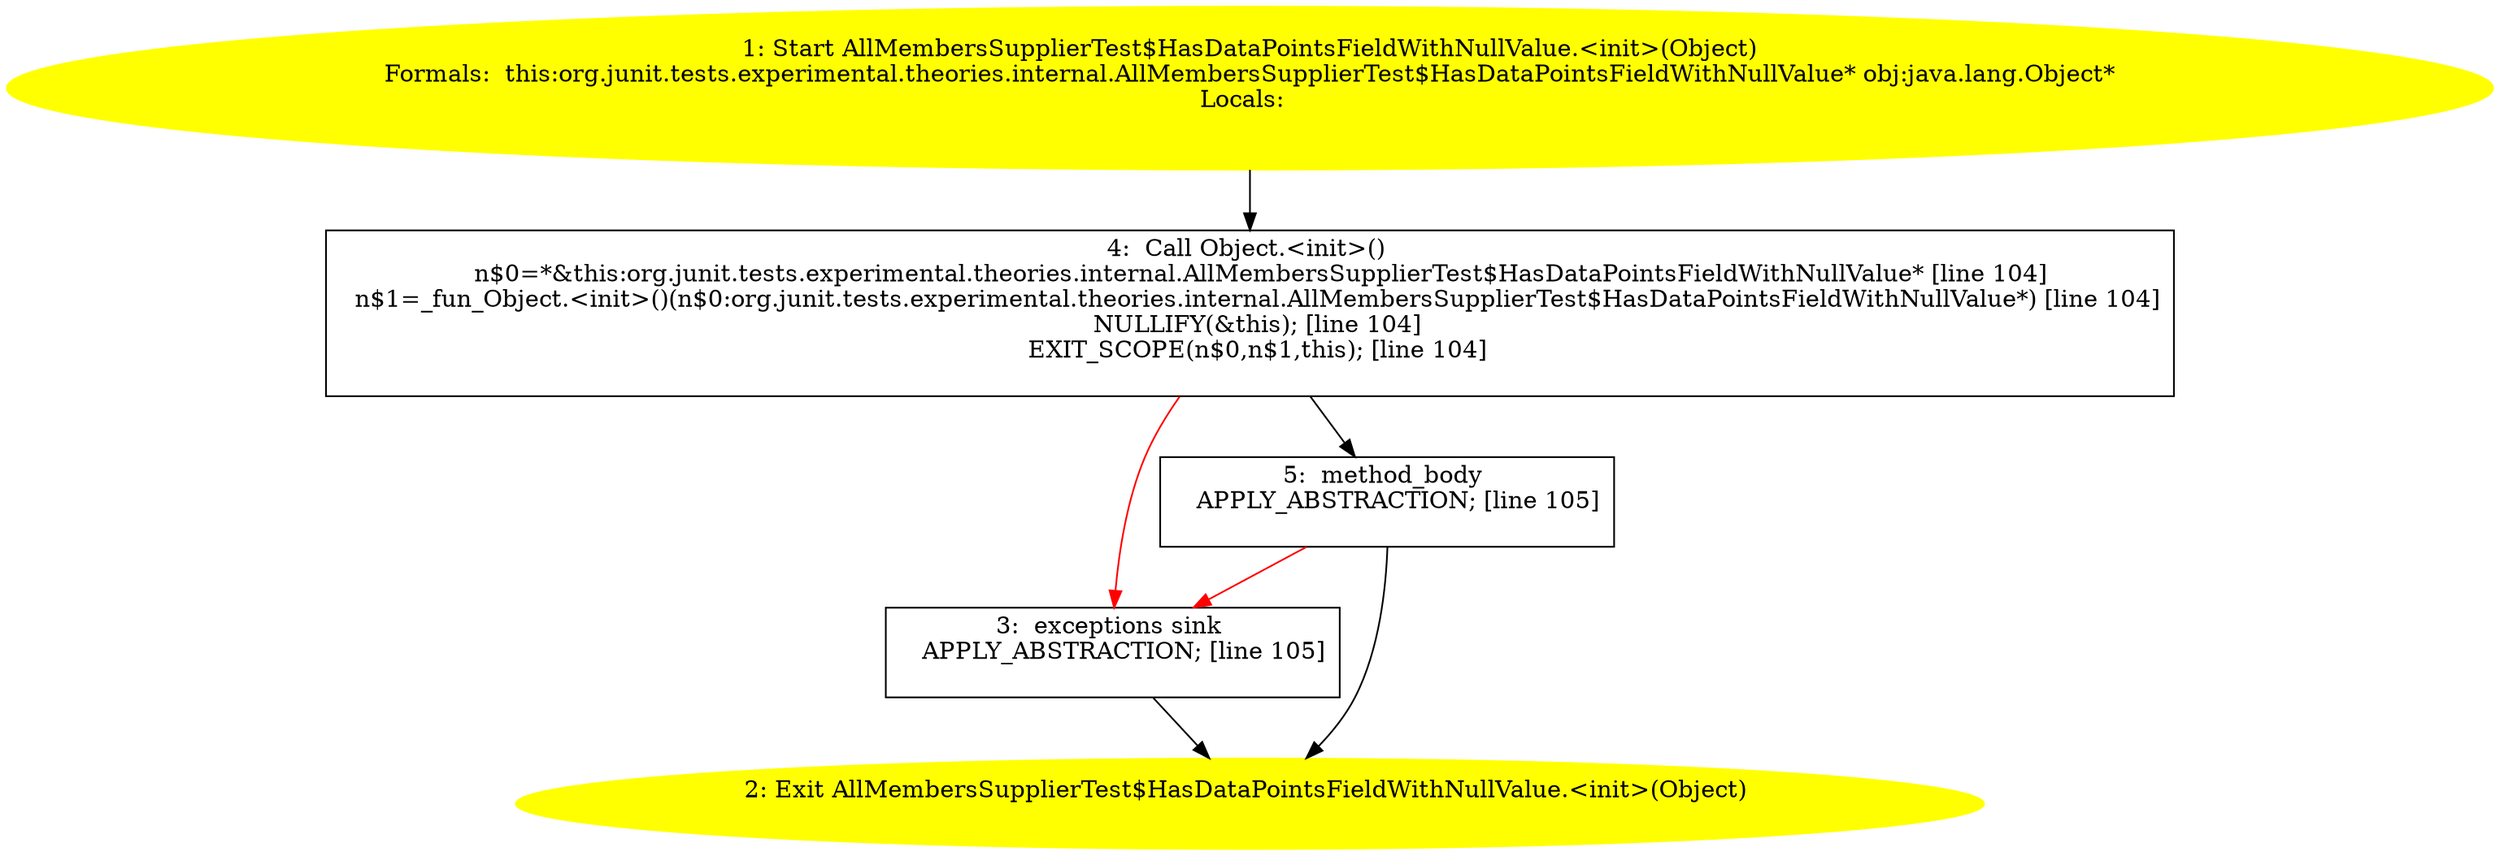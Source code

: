 /* @generated */
digraph cfg {
"org.junit.tests.experimental.theories.internal.AllMembersSupplierTest$HasDataPointsFieldWithNullValu.bc61f5c781319db5b68be6cba07f2e2c_1" [label="1: Start AllMembersSupplierTest$HasDataPointsFieldWithNullValue.<init>(Object)\nFormals:  this:org.junit.tests.experimental.theories.internal.AllMembersSupplierTest$HasDataPointsFieldWithNullValue* obj:java.lang.Object*\nLocals:  \n  " color=yellow style=filled]
	

	 "org.junit.tests.experimental.theories.internal.AllMembersSupplierTest$HasDataPointsFieldWithNullValu.bc61f5c781319db5b68be6cba07f2e2c_1" -> "org.junit.tests.experimental.theories.internal.AllMembersSupplierTest$HasDataPointsFieldWithNullValu.bc61f5c781319db5b68be6cba07f2e2c_4" ;
"org.junit.tests.experimental.theories.internal.AllMembersSupplierTest$HasDataPointsFieldWithNullValu.bc61f5c781319db5b68be6cba07f2e2c_2" [label="2: Exit AllMembersSupplierTest$HasDataPointsFieldWithNullValue.<init>(Object) \n  " color=yellow style=filled]
	

"org.junit.tests.experimental.theories.internal.AllMembersSupplierTest$HasDataPointsFieldWithNullValu.bc61f5c781319db5b68be6cba07f2e2c_3" [label="3:  exceptions sink \n   APPLY_ABSTRACTION; [line 105]\n " shape="box"]
	

	 "org.junit.tests.experimental.theories.internal.AllMembersSupplierTest$HasDataPointsFieldWithNullValu.bc61f5c781319db5b68be6cba07f2e2c_3" -> "org.junit.tests.experimental.theories.internal.AllMembersSupplierTest$HasDataPointsFieldWithNullValu.bc61f5c781319db5b68be6cba07f2e2c_2" ;
"org.junit.tests.experimental.theories.internal.AllMembersSupplierTest$HasDataPointsFieldWithNullValu.bc61f5c781319db5b68be6cba07f2e2c_4" [label="4:  Call Object.<init>() \n   n$0=*&this:org.junit.tests.experimental.theories.internal.AllMembersSupplierTest$HasDataPointsFieldWithNullValue* [line 104]\n  n$1=_fun_Object.<init>()(n$0:org.junit.tests.experimental.theories.internal.AllMembersSupplierTest$HasDataPointsFieldWithNullValue*) [line 104]\n  NULLIFY(&this); [line 104]\n  EXIT_SCOPE(n$0,n$1,this); [line 104]\n " shape="box"]
	

	 "org.junit.tests.experimental.theories.internal.AllMembersSupplierTest$HasDataPointsFieldWithNullValu.bc61f5c781319db5b68be6cba07f2e2c_4" -> "org.junit.tests.experimental.theories.internal.AllMembersSupplierTest$HasDataPointsFieldWithNullValu.bc61f5c781319db5b68be6cba07f2e2c_5" ;
	 "org.junit.tests.experimental.theories.internal.AllMembersSupplierTest$HasDataPointsFieldWithNullValu.bc61f5c781319db5b68be6cba07f2e2c_4" -> "org.junit.tests.experimental.theories.internal.AllMembersSupplierTest$HasDataPointsFieldWithNullValu.bc61f5c781319db5b68be6cba07f2e2c_3" [color="red" ];
"org.junit.tests.experimental.theories.internal.AllMembersSupplierTest$HasDataPointsFieldWithNullValu.bc61f5c781319db5b68be6cba07f2e2c_5" [label="5:  method_body \n   APPLY_ABSTRACTION; [line 105]\n " shape="box"]
	

	 "org.junit.tests.experimental.theories.internal.AllMembersSupplierTest$HasDataPointsFieldWithNullValu.bc61f5c781319db5b68be6cba07f2e2c_5" -> "org.junit.tests.experimental.theories.internal.AllMembersSupplierTest$HasDataPointsFieldWithNullValu.bc61f5c781319db5b68be6cba07f2e2c_2" ;
	 "org.junit.tests.experimental.theories.internal.AllMembersSupplierTest$HasDataPointsFieldWithNullValu.bc61f5c781319db5b68be6cba07f2e2c_5" -> "org.junit.tests.experimental.theories.internal.AllMembersSupplierTest$HasDataPointsFieldWithNullValu.bc61f5c781319db5b68be6cba07f2e2c_3" [color="red" ];
}
